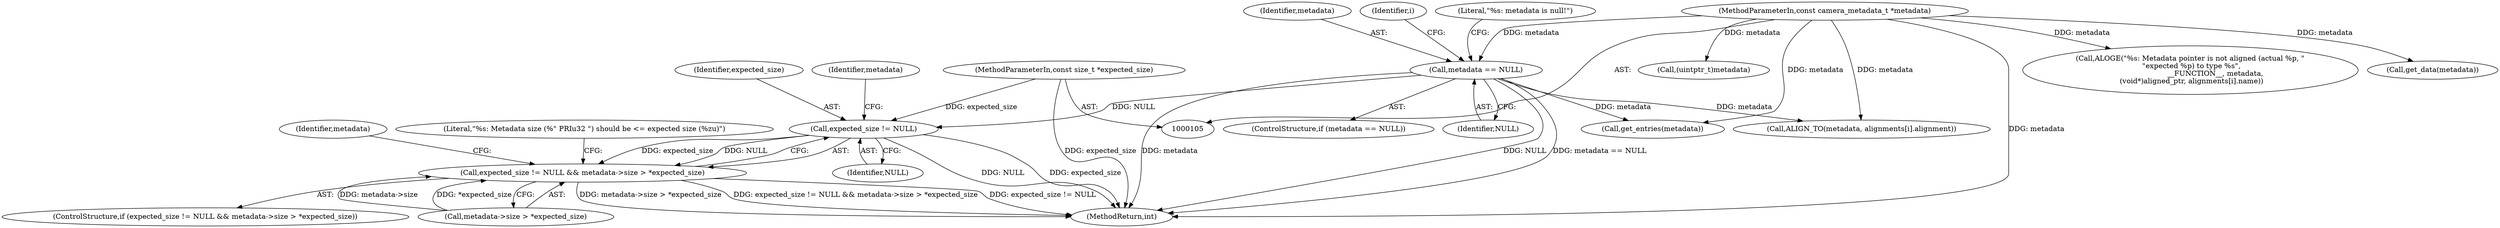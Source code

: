 digraph "0_Android_e9e44f797742f52996ebf307740dad58c28fd9b5_0@pointer" {
"1000175" [label="(Call,expected_size != NULL)"];
"1000107" [label="(MethodParameterIn,const size_t *expected_size)"];
"1000110" [label="(Call,metadata == NULL)"];
"1000106" [label="(MethodParameterIn,const camera_metadata_t *metadata)"];
"1000174" [label="(Call,expected_size != NULL && metadata->size > *expected_size)"];
"1000186" [label="(Literal,\"%s: Metadata size (%\" PRIu32 \") should be <= expected size (%zu)\")"];
"1000174" [label="(Call,expected_size != NULL && metadata->size > *expected_size)"];
"1000159" [label="(Call,ALOGE(\"%s: Metadata pointer is not aligned (actual %p, \"\n \"expected %p) to type %s\",\n                      __FUNCTION__, metadata,\n (void*)aligned_ptr, alignments[i].name))"];
"1000198" [label="(Identifier,metadata)"];
"1000173" [label="(ControlStructure,if (expected_size != NULL && metadata->size > *expected_size))"];
"1000177" [label="(Identifier,NULL)"];
"1000435" [label="(Call,get_data(metadata))"];
"1000145" [label="(Call,ALIGN_TO(metadata, alignments[i].alignment))"];
"1000111" [label="(Identifier,metadata)"];
"1000128" [label="(Identifier,i)"];
"1000112" [label="(Identifier,NULL)"];
"1000106" [label="(MethodParameterIn,const camera_metadata_t *metadata)"];
"1000176" [label="(Identifier,expected_size)"];
"1000180" [label="(Identifier,metadata)"];
"1000300" [label="(Call,get_entries(metadata))"];
"1000501" [label="(MethodReturn,int)"];
"1000107" [label="(MethodParameterIn,const size_t *expected_size)"];
"1000175" [label="(Call,expected_size != NULL)"];
"1000154" [label="(Call,(uintptr_t)metadata)"];
"1000109" [label="(ControlStructure,if (metadata == NULL))"];
"1000110" [label="(Call,metadata == NULL)"];
"1000178" [label="(Call,metadata->size > *expected_size)"];
"1000115" [label="(Literal,\"%s: metadata is null!\")"];
"1000175" -> "1000174"  [label="AST: "];
"1000175" -> "1000177"  [label="CFG: "];
"1000176" -> "1000175"  [label="AST: "];
"1000177" -> "1000175"  [label="AST: "];
"1000180" -> "1000175"  [label="CFG: "];
"1000174" -> "1000175"  [label="CFG: "];
"1000175" -> "1000501"  [label="DDG: expected_size"];
"1000175" -> "1000501"  [label="DDG: NULL"];
"1000175" -> "1000174"  [label="DDG: expected_size"];
"1000175" -> "1000174"  [label="DDG: NULL"];
"1000107" -> "1000175"  [label="DDG: expected_size"];
"1000110" -> "1000175"  [label="DDG: NULL"];
"1000107" -> "1000105"  [label="AST: "];
"1000107" -> "1000501"  [label="DDG: expected_size"];
"1000110" -> "1000109"  [label="AST: "];
"1000110" -> "1000112"  [label="CFG: "];
"1000111" -> "1000110"  [label="AST: "];
"1000112" -> "1000110"  [label="AST: "];
"1000115" -> "1000110"  [label="CFG: "];
"1000128" -> "1000110"  [label="CFG: "];
"1000110" -> "1000501"  [label="DDG: NULL"];
"1000110" -> "1000501"  [label="DDG: metadata == NULL"];
"1000110" -> "1000501"  [label="DDG: metadata"];
"1000106" -> "1000110"  [label="DDG: metadata"];
"1000110" -> "1000145"  [label="DDG: metadata"];
"1000110" -> "1000300"  [label="DDG: metadata"];
"1000106" -> "1000105"  [label="AST: "];
"1000106" -> "1000501"  [label="DDG: metadata"];
"1000106" -> "1000145"  [label="DDG: metadata"];
"1000106" -> "1000154"  [label="DDG: metadata"];
"1000106" -> "1000159"  [label="DDG: metadata"];
"1000106" -> "1000300"  [label="DDG: metadata"];
"1000106" -> "1000435"  [label="DDG: metadata"];
"1000174" -> "1000173"  [label="AST: "];
"1000174" -> "1000178"  [label="CFG: "];
"1000178" -> "1000174"  [label="AST: "];
"1000186" -> "1000174"  [label="CFG: "];
"1000198" -> "1000174"  [label="CFG: "];
"1000174" -> "1000501"  [label="DDG: metadata->size > *expected_size"];
"1000174" -> "1000501"  [label="DDG: expected_size != NULL && metadata->size > *expected_size"];
"1000174" -> "1000501"  [label="DDG: expected_size != NULL"];
"1000178" -> "1000174"  [label="DDG: metadata->size"];
"1000178" -> "1000174"  [label="DDG: *expected_size"];
}
